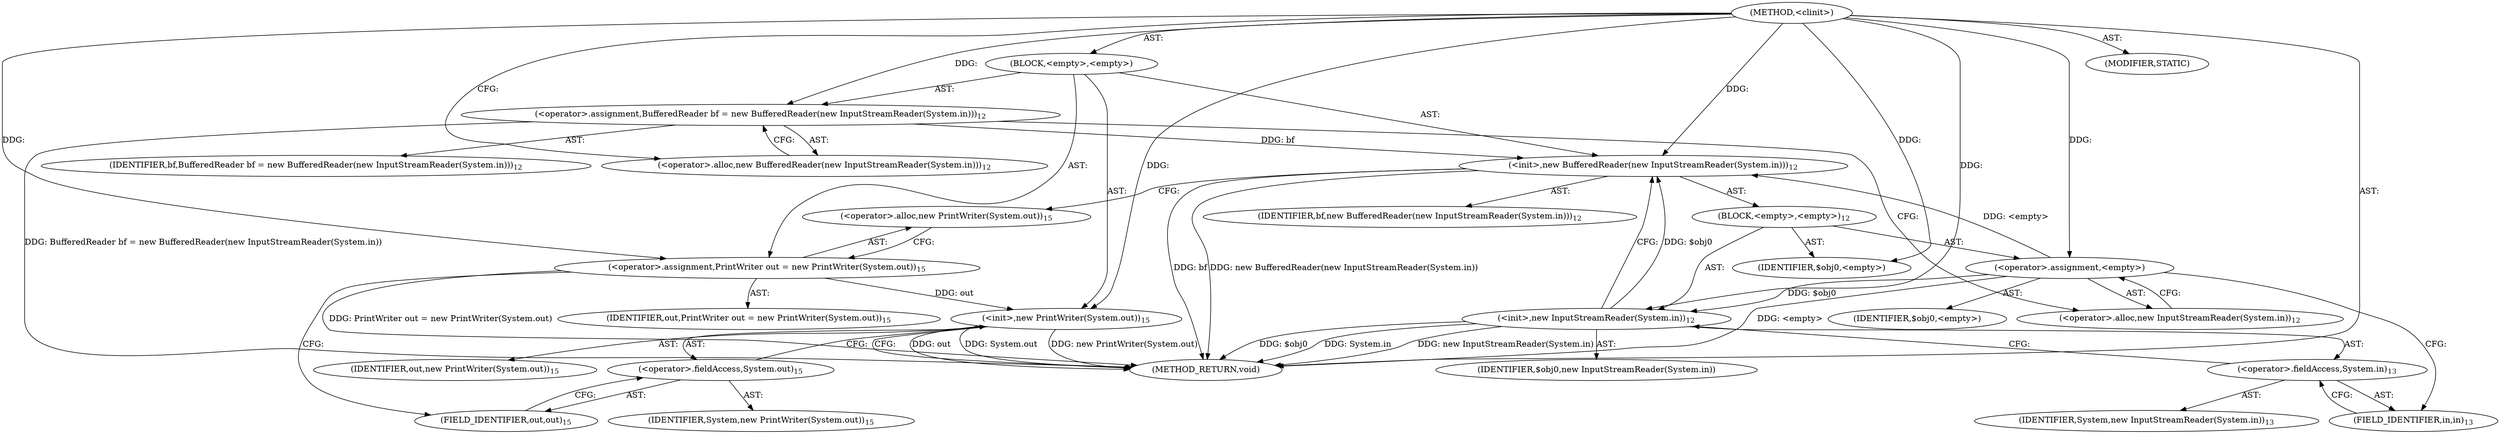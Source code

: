 digraph "&lt;clinit&gt;" {  
"197" [label = <(METHOD,&lt;clinit&gt;)> ]
"198" [label = <(BLOCK,&lt;empty&gt;,&lt;empty&gt;)> ]
"199" [label = <(&lt;operator&gt;.assignment,BufferedReader bf = new BufferedReader(new InputStreamReader(System.in)))<SUB>12</SUB>> ]
"200" [label = <(IDENTIFIER,bf,BufferedReader bf = new BufferedReader(new InputStreamReader(System.in)))<SUB>12</SUB>> ]
"201" [label = <(&lt;operator&gt;.alloc,new BufferedReader(new InputStreamReader(System.in)))<SUB>12</SUB>> ]
"202" [label = <(&lt;init&gt;,new BufferedReader(new InputStreamReader(System.in)))<SUB>12</SUB>> ]
"3" [label = <(IDENTIFIER,bf,new BufferedReader(new InputStreamReader(System.in)))<SUB>12</SUB>> ]
"203" [label = <(BLOCK,&lt;empty&gt;,&lt;empty&gt;)<SUB>12</SUB>> ]
"204" [label = <(&lt;operator&gt;.assignment,&lt;empty&gt;)> ]
"205" [label = <(IDENTIFIER,$obj0,&lt;empty&gt;)> ]
"206" [label = <(&lt;operator&gt;.alloc,new InputStreamReader(System.in))<SUB>12</SUB>> ]
"207" [label = <(&lt;init&gt;,new InputStreamReader(System.in))<SUB>12</SUB>> ]
"208" [label = <(IDENTIFIER,$obj0,new InputStreamReader(System.in))> ]
"209" [label = <(&lt;operator&gt;.fieldAccess,System.in)<SUB>13</SUB>> ]
"210" [label = <(IDENTIFIER,System,new InputStreamReader(System.in))<SUB>13</SUB>> ]
"211" [label = <(FIELD_IDENTIFIER,in,in)<SUB>13</SUB>> ]
"212" [label = <(IDENTIFIER,$obj0,&lt;empty&gt;)> ]
"213" [label = <(&lt;operator&gt;.assignment,PrintWriter out = new PrintWriter(System.out))<SUB>15</SUB>> ]
"214" [label = <(IDENTIFIER,out,PrintWriter out = new PrintWriter(System.out))<SUB>15</SUB>> ]
"215" [label = <(&lt;operator&gt;.alloc,new PrintWriter(System.out))<SUB>15</SUB>> ]
"216" [label = <(&lt;init&gt;,new PrintWriter(System.out))<SUB>15</SUB>> ]
"5" [label = <(IDENTIFIER,out,new PrintWriter(System.out))<SUB>15</SUB>> ]
"217" [label = <(&lt;operator&gt;.fieldAccess,System.out)<SUB>15</SUB>> ]
"218" [label = <(IDENTIFIER,System,new PrintWriter(System.out))<SUB>15</SUB>> ]
"219" [label = <(FIELD_IDENTIFIER,out,out)<SUB>15</SUB>> ]
"220" [label = <(MODIFIER,STATIC)> ]
"221" [label = <(METHOD_RETURN,void)> ]
  "197" -> "198"  [ label = "AST: "] 
  "197" -> "220"  [ label = "AST: "] 
  "197" -> "221"  [ label = "AST: "] 
  "198" -> "199"  [ label = "AST: "] 
  "198" -> "202"  [ label = "AST: "] 
  "198" -> "213"  [ label = "AST: "] 
  "198" -> "216"  [ label = "AST: "] 
  "199" -> "200"  [ label = "AST: "] 
  "199" -> "201"  [ label = "AST: "] 
  "202" -> "3"  [ label = "AST: "] 
  "202" -> "203"  [ label = "AST: "] 
  "203" -> "204"  [ label = "AST: "] 
  "203" -> "207"  [ label = "AST: "] 
  "203" -> "212"  [ label = "AST: "] 
  "204" -> "205"  [ label = "AST: "] 
  "204" -> "206"  [ label = "AST: "] 
  "207" -> "208"  [ label = "AST: "] 
  "207" -> "209"  [ label = "AST: "] 
  "209" -> "210"  [ label = "AST: "] 
  "209" -> "211"  [ label = "AST: "] 
  "213" -> "214"  [ label = "AST: "] 
  "213" -> "215"  [ label = "AST: "] 
  "216" -> "5"  [ label = "AST: "] 
  "216" -> "217"  [ label = "AST: "] 
  "217" -> "218"  [ label = "AST: "] 
  "217" -> "219"  [ label = "AST: "] 
  "199" -> "206"  [ label = "CFG: "] 
  "202" -> "215"  [ label = "CFG: "] 
  "213" -> "219"  [ label = "CFG: "] 
  "216" -> "221"  [ label = "CFG: "] 
  "201" -> "199"  [ label = "CFG: "] 
  "215" -> "213"  [ label = "CFG: "] 
  "217" -> "216"  [ label = "CFG: "] 
  "204" -> "211"  [ label = "CFG: "] 
  "207" -> "202"  [ label = "CFG: "] 
  "219" -> "217"  [ label = "CFG: "] 
  "206" -> "204"  [ label = "CFG: "] 
  "209" -> "207"  [ label = "CFG: "] 
  "211" -> "209"  [ label = "CFG: "] 
  "197" -> "201"  [ label = "CFG: "] 
  "199" -> "221"  [ label = "DDG: BufferedReader bf = new BufferedReader(new InputStreamReader(System.in))"] 
  "202" -> "221"  [ label = "DDG: bf"] 
  "204" -> "221"  [ label = "DDG: &lt;empty&gt;"] 
  "207" -> "221"  [ label = "DDG: $obj0"] 
  "207" -> "221"  [ label = "DDG: System.in"] 
  "207" -> "221"  [ label = "DDG: new InputStreamReader(System.in)"] 
  "202" -> "221"  [ label = "DDG: new BufferedReader(new InputStreamReader(System.in))"] 
  "213" -> "221"  [ label = "DDG: PrintWriter out = new PrintWriter(System.out)"] 
  "216" -> "221"  [ label = "DDG: out"] 
  "216" -> "221"  [ label = "DDG: System.out"] 
  "216" -> "221"  [ label = "DDG: new PrintWriter(System.out)"] 
  "197" -> "199"  [ label = "DDG: "] 
  "197" -> "213"  [ label = "DDG: "] 
  "199" -> "202"  [ label = "DDG: bf"] 
  "197" -> "202"  [ label = "DDG: "] 
  "204" -> "202"  [ label = "DDG: &lt;empty&gt;"] 
  "207" -> "202"  [ label = "DDG: $obj0"] 
  "213" -> "216"  [ label = "DDG: out"] 
  "197" -> "216"  [ label = "DDG: "] 
  "197" -> "204"  [ label = "DDG: "] 
  "197" -> "212"  [ label = "DDG: "] 
  "204" -> "207"  [ label = "DDG: $obj0"] 
  "197" -> "207"  [ label = "DDG: "] 
}
